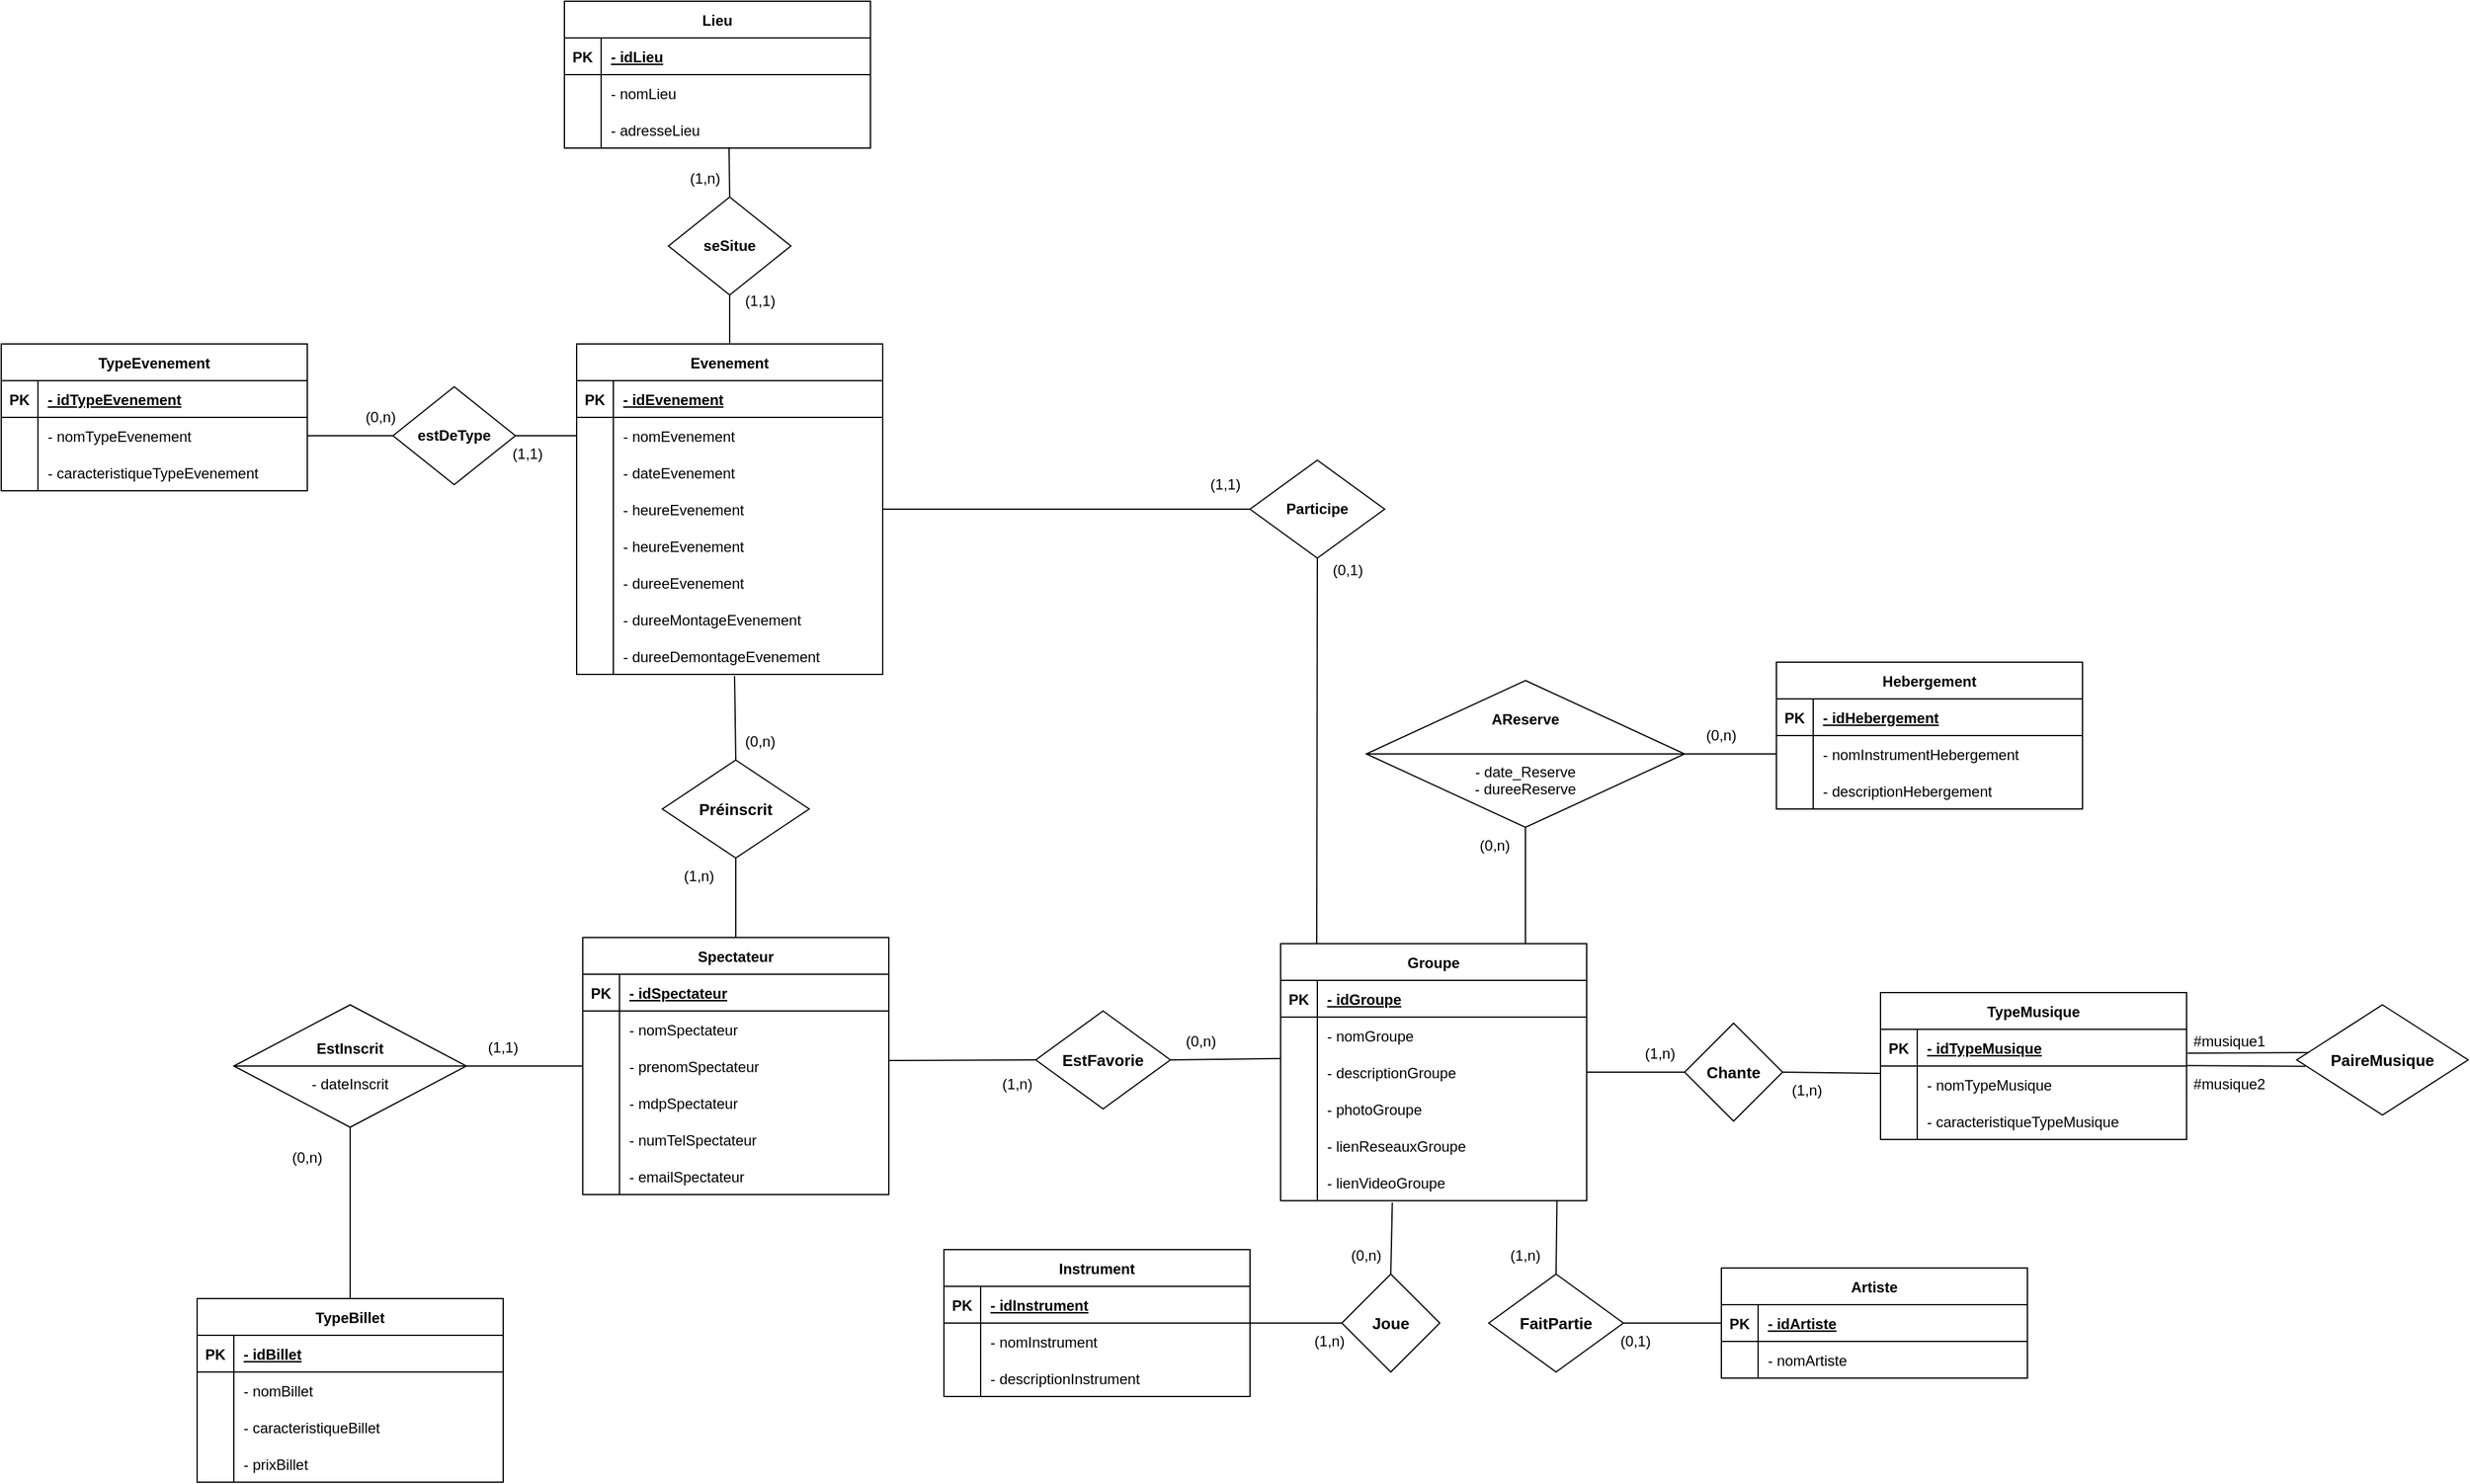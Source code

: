 <mxfile version="22.0.6" type="device">
  <diagram id="R2lEEEUBdFMjLlhIrx00" name="Page-1">
    <mxGraphModel dx="1900" dy="1630" grid="1" gridSize="10" guides="1" tooltips="1" connect="1" arrows="1" fold="1" page="1" pageScale="1" pageWidth="850" pageHeight="1100" math="0" shadow="0" extFonts="Permanent Marker^https://fonts.googleapis.com/css?family=Permanent+Marker">
      <root>
        <mxCell id="0" />
        <mxCell id="1" parent="0" />
        <mxCell id="C-vyLk0tnHw3VtMMgP7b-2" value="Spectateur" style="shape=table;startSize=30;container=1;collapsible=1;childLayout=tableLayout;fixedRows=1;rowLines=0;fontStyle=1;align=center;resizeLast=1;" parent="1" vertex="1">
          <mxGeometry x="-155" y="365" width="250" height="210" as="geometry" />
        </mxCell>
        <mxCell id="C-vyLk0tnHw3VtMMgP7b-3" value="" style="shape=partialRectangle;collapsible=0;dropTarget=0;pointerEvents=0;fillColor=none;points=[[0,0.5],[1,0.5]];portConstraint=eastwest;top=0;left=0;right=0;bottom=1;" parent="C-vyLk0tnHw3VtMMgP7b-2" vertex="1">
          <mxGeometry y="30" width="250" height="30" as="geometry" />
        </mxCell>
        <mxCell id="C-vyLk0tnHw3VtMMgP7b-4" value="PK" style="shape=partialRectangle;overflow=hidden;connectable=0;fillColor=none;top=0;left=0;bottom=0;right=0;fontStyle=1;" parent="C-vyLk0tnHw3VtMMgP7b-3" vertex="1">
          <mxGeometry width="30" height="30" as="geometry">
            <mxRectangle width="30" height="30" as="alternateBounds" />
          </mxGeometry>
        </mxCell>
        <mxCell id="C-vyLk0tnHw3VtMMgP7b-5" value="- idSpectateur" style="shape=partialRectangle;overflow=hidden;connectable=0;fillColor=none;top=0;left=0;bottom=0;right=0;align=left;spacingLeft=6;fontStyle=5;" parent="C-vyLk0tnHw3VtMMgP7b-3" vertex="1">
          <mxGeometry x="30" width="220" height="30" as="geometry">
            <mxRectangle width="220" height="30" as="alternateBounds" />
          </mxGeometry>
        </mxCell>
        <mxCell id="C-vyLk0tnHw3VtMMgP7b-6" value="" style="shape=partialRectangle;collapsible=0;dropTarget=0;pointerEvents=0;fillColor=none;points=[[0,0.5],[1,0.5]];portConstraint=eastwest;top=0;left=0;right=0;bottom=0;" parent="C-vyLk0tnHw3VtMMgP7b-2" vertex="1">
          <mxGeometry y="60" width="250" height="30" as="geometry" />
        </mxCell>
        <mxCell id="C-vyLk0tnHw3VtMMgP7b-7" value="" style="shape=partialRectangle;overflow=hidden;connectable=0;fillColor=none;top=0;left=0;bottom=0;right=0;" parent="C-vyLk0tnHw3VtMMgP7b-6" vertex="1">
          <mxGeometry width="30" height="30" as="geometry">
            <mxRectangle width="30" height="30" as="alternateBounds" />
          </mxGeometry>
        </mxCell>
        <mxCell id="C-vyLk0tnHw3VtMMgP7b-8" value="- nomSpectateur" style="shape=partialRectangle;overflow=hidden;connectable=0;fillColor=none;top=0;left=0;bottom=0;right=0;align=left;spacingLeft=6;" parent="C-vyLk0tnHw3VtMMgP7b-6" vertex="1">
          <mxGeometry x="30" width="220" height="30" as="geometry">
            <mxRectangle width="220" height="30" as="alternateBounds" />
          </mxGeometry>
        </mxCell>
        <mxCell id="C-vyLk0tnHw3VtMMgP7b-9" value="" style="shape=partialRectangle;collapsible=0;dropTarget=0;pointerEvents=0;fillColor=none;points=[[0,0.5],[1,0.5]];portConstraint=eastwest;top=0;left=0;right=0;bottom=0;" parent="C-vyLk0tnHw3VtMMgP7b-2" vertex="1">
          <mxGeometry y="90" width="250" height="30" as="geometry" />
        </mxCell>
        <mxCell id="C-vyLk0tnHw3VtMMgP7b-10" value="" style="shape=partialRectangle;overflow=hidden;connectable=0;fillColor=none;top=0;left=0;bottom=0;right=0;" parent="C-vyLk0tnHw3VtMMgP7b-9" vertex="1">
          <mxGeometry width="30" height="30" as="geometry">
            <mxRectangle width="30" height="30" as="alternateBounds" />
          </mxGeometry>
        </mxCell>
        <mxCell id="C-vyLk0tnHw3VtMMgP7b-11" value="- prenomSpectateur" style="shape=partialRectangle;overflow=hidden;connectable=0;fillColor=none;top=0;left=0;bottom=0;right=0;align=left;spacingLeft=6;" parent="C-vyLk0tnHw3VtMMgP7b-9" vertex="1">
          <mxGeometry x="30" width="220" height="30" as="geometry">
            <mxRectangle width="220" height="30" as="alternateBounds" />
          </mxGeometry>
        </mxCell>
        <mxCell id="OgKRIqLUISdoxSloPIUI-11" value="" style="shape=partialRectangle;collapsible=0;dropTarget=0;pointerEvents=0;fillColor=none;points=[[0,0.5],[1,0.5]];portConstraint=eastwest;top=0;left=0;right=0;bottom=0;" parent="C-vyLk0tnHw3VtMMgP7b-2" vertex="1">
          <mxGeometry y="120" width="250" height="30" as="geometry" />
        </mxCell>
        <mxCell id="OgKRIqLUISdoxSloPIUI-12" value="" style="shape=partialRectangle;overflow=hidden;connectable=0;fillColor=none;top=0;left=0;bottom=0;right=0;" parent="OgKRIqLUISdoxSloPIUI-11" vertex="1">
          <mxGeometry width="30" height="30" as="geometry">
            <mxRectangle width="30" height="30" as="alternateBounds" />
          </mxGeometry>
        </mxCell>
        <mxCell id="OgKRIqLUISdoxSloPIUI-13" value="- mdpSpectateur" style="shape=partialRectangle;overflow=hidden;connectable=0;fillColor=none;top=0;left=0;bottom=0;right=0;align=left;spacingLeft=6;" parent="OgKRIqLUISdoxSloPIUI-11" vertex="1">
          <mxGeometry x="30" width="220" height="30" as="geometry">
            <mxRectangle width="220" height="30" as="alternateBounds" />
          </mxGeometry>
        </mxCell>
        <mxCell id="OgKRIqLUISdoxSloPIUI-14" value="" style="shape=partialRectangle;collapsible=0;dropTarget=0;pointerEvents=0;fillColor=none;points=[[0,0.5],[1,0.5]];portConstraint=eastwest;top=0;left=0;right=0;bottom=0;" parent="C-vyLk0tnHw3VtMMgP7b-2" vertex="1">
          <mxGeometry y="150" width="250" height="30" as="geometry" />
        </mxCell>
        <mxCell id="OgKRIqLUISdoxSloPIUI-15" value="" style="shape=partialRectangle;overflow=hidden;connectable=0;fillColor=none;top=0;left=0;bottom=0;right=0;" parent="OgKRIqLUISdoxSloPIUI-14" vertex="1">
          <mxGeometry width="30" height="30" as="geometry">
            <mxRectangle width="30" height="30" as="alternateBounds" />
          </mxGeometry>
        </mxCell>
        <mxCell id="OgKRIqLUISdoxSloPIUI-16" value="- numTelSpectateur" style="shape=partialRectangle;overflow=hidden;connectable=0;fillColor=none;top=0;left=0;bottom=0;right=0;align=left;spacingLeft=6;" parent="OgKRIqLUISdoxSloPIUI-14" vertex="1">
          <mxGeometry x="30" width="220" height="30" as="geometry">
            <mxRectangle width="220" height="30" as="alternateBounds" />
          </mxGeometry>
        </mxCell>
        <mxCell id="OgKRIqLUISdoxSloPIUI-17" value="" style="shape=partialRectangle;collapsible=0;dropTarget=0;pointerEvents=0;fillColor=none;points=[[0,0.5],[1,0.5]];portConstraint=eastwest;top=0;left=0;right=0;bottom=0;" parent="C-vyLk0tnHw3VtMMgP7b-2" vertex="1">
          <mxGeometry y="180" width="250" height="30" as="geometry" />
        </mxCell>
        <mxCell id="OgKRIqLUISdoxSloPIUI-18" value="" style="shape=partialRectangle;overflow=hidden;connectable=0;fillColor=none;top=0;left=0;bottom=0;right=0;" parent="OgKRIqLUISdoxSloPIUI-17" vertex="1">
          <mxGeometry width="30" height="30" as="geometry">
            <mxRectangle width="30" height="30" as="alternateBounds" />
          </mxGeometry>
        </mxCell>
        <mxCell id="OgKRIqLUISdoxSloPIUI-19" value="- emailSpectateur" style="shape=partialRectangle;overflow=hidden;connectable=0;fillColor=none;top=0;left=0;bottom=0;right=0;align=left;spacingLeft=6;" parent="OgKRIqLUISdoxSloPIUI-17" vertex="1">
          <mxGeometry x="30" width="220" height="30" as="geometry">
            <mxRectangle width="220" height="30" as="alternateBounds" />
          </mxGeometry>
        </mxCell>
        <mxCell id="C-vyLk0tnHw3VtMMgP7b-13" value="TypeBillet" style="shape=table;startSize=30;container=1;collapsible=1;childLayout=tableLayout;fixedRows=1;rowLines=0;fontStyle=1;align=center;resizeLast=1;" parent="1" vertex="1">
          <mxGeometry x="-470" y="660" width="250" height="150" as="geometry" />
        </mxCell>
        <mxCell id="C-vyLk0tnHw3VtMMgP7b-14" value="" style="shape=partialRectangle;collapsible=0;dropTarget=0;pointerEvents=0;fillColor=none;points=[[0,0.5],[1,0.5]];portConstraint=eastwest;top=0;left=0;right=0;bottom=1;" parent="C-vyLk0tnHw3VtMMgP7b-13" vertex="1">
          <mxGeometry y="30" width="250" height="30" as="geometry" />
        </mxCell>
        <mxCell id="C-vyLk0tnHw3VtMMgP7b-15" value="PK" style="shape=partialRectangle;overflow=hidden;connectable=0;fillColor=none;top=0;left=0;bottom=0;right=0;fontStyle=1;" parent="C-vyLk0tnHw3VtMMgP7b-14" vertex="1">
          <mxGeometry width="30" height="30" as="geometry">
            <mxRectangle width="30" height="30" as="alternateBounds" />
          </mxGeometry>
        </mxCell>
        <mxCell id="C-vyLk0tnHw3VtMMgP7b-16" value="- idBillet" style="shape=partialRectangle;overflow=hidden;connectable=0;fillColor=none;top=0;left=0;bottom=0;right=0;align=left;spacingLeft=6;fontStyle=5;" parent="C-vyLk0tnHw3VtMMgP7b-14" vertex="1">
          <mxGeometry x="30" width="220" height="30" as="geometry">
            <mxRectangle width="220" height="30" as="alternateBounds" />
          </mxGeometry>
        </mxCell>
        <mxCell id="C-vyLk0tnHw3VtMMgP7b-17" value="" style="shape=partialRectangle;collapsible=0;dropTarget=0;pointerEvents=0;fillColor=none;points=[[0,0.5],[1,0.5]];portConstraint=eastwest;top=0;left=0;right=0;bottom=0;" parent="C-vyLk0tnHw3VtMMgP7b-13" vertex="1">
          <mxGeometry y="60" width="250" height="30" as="geometry" />
        </mxCell>
        <mxCell id="C-vyLk0tnHw3VtMMgP7b-18" value="" style="shape=partialRectangle;overflow=hidden;connectable=0;fillColor=none;top=0;left=0;bottom=0;right=0;" parent="C-vyLk0tnHw3VtMMgP7b-17" vertex="1">
          <mxGeometry width="30" height="30" as="geometry">
            <mxRectangle width="30" height="30" as="alternateBounds" />
          </mxGeometry>
        </mxCell>
        <mxCell id="C-vyLk0tnHw3VtMMgP7b-19" value="- nomBillet" style="shape=partialRectangle;overflow=hidden;connectable=0;fillColor=none;top=0;left=0;bottom=0;right=0;align=left;spacingLeft=6;" parent="C-vyLk0tnHw3VtMMgP7b-17" vertex="1">
          <mxGeometry x="30" width="220" height="30" as="geometry">
            <mxRectangle width="220" height="30" as="alternateBounds" />
          </mxGeometry>
        </mxCell>
        <mxCell id="C-vyLk0tnHw3VtMMgP7b-20" value="" style="shape=partialRectangle;collapsible=0;dropTarget=0;pointerEvents=0;fillColor=none;points=[[0,0.5],[1,0.5]];portConstraint=eastwest;top=0;left=0;right=0;bottom=0;" parent="C-vyLk0tnHw3VtMMgP7b-13" vertex="1">
          <mxGeometry y="90" width="250" height="30" as="geometry" />
        </mxCell>
        <mxCell id="C-vyLk0tnHw3VtMMgP7b-21" value="" style="shape=partialRectangle;overflow=hidden;connectable=0;fillColor=none;top=0;left=0;bottom=0;right=0;" parent="C-vyLk0tnHw3VtMMgP7b-20" vertex="1">
          <mxGeometry width="30" height="30" as="geometry">
            <mxRectangle width="30" height="30" as="alternateBounds" />
          </mxGeometry>
        </mxCell>
        <mxCell id="C-vyLk0tnHw3VtMMgP7b-22" value="- caracteristiqueBillet" style="shape=partialRectangle;overflow=hidden;connectable=0;fillColor=none;top=0;left=0;bottom=0;right=0;align=left;spacingLeft=6;" parent="C-vyLk0tnHw3VtMMgP7b-20" vertex="1">
          <mxGeometry x="30" width="220" height="30" as="geometry">
            <mxRectangle width="220" height="30" as="alternateBounds" />
          </mxGeometry>
        </mxCell>
        <mxCell id="OgKRIqLUISdoxSloPIUI-20" value="" style="shape=partialRectangle;collapsible=0;dropTarget=0;pointerEvents=0;fillColor=none;points=[[0,0.5],[1,0.5]];portConstraint=eastwest;top=0;left=0;right=0;bottom=0;" parent="C-vyLk0tnHw3VtMMgP7b-13" vertex="1">
          <mxGeometry y="120" width="250" height="30" as="geometry" />
        </mxCell>
        <mxCell id="OgKRIqLUISdoxSloPIUI-21" value="" style="shape=partialRectangle;overflow=hidden;connectable=0;fillColor=none;top=0;left=0;bottom=0;right=0;" parent="OgKRIqLUISdoxSloPIUI-20" vertex="1">
          <mxGeometry width="30" height="30" as="geometry">
            <mxRectangle width="30" height="30" as="alternateBounds" />
          </mxGeometry>
        </mxCell>
        <mxCell id="OgKRIqLUISdoxSloPIUI-22" value="- prixBillet" style="shape=partialRectangle;overflow=hidden;connectable=0;fillColor=none;top=0;left=0;bottom=0;right=0;align=left;spacingLeft=6;" parent="OgKRIqLUISdoxSloPIUI-20" vertex="1">
          <mxGeometry x="30" width="220" height="30" as="geometry">
            <mxRectangle width="220" height="30" as="alternateBounds" />
          </mxGeometry>
        </mxCell>
        <mxCell id="OgKRIqLUISdoxSloPIUI-23" value="Lieu" style="shape=table;startSize=30;container=1;collapsible=1;childLayout=tableLayout;fixedRows=1;rowLines=0;fontStyle=1;align=center;resizeLast=1;" parent="1" vertex="1">
          <mxGeometry x="-170" y="-400" width="250" height="120" as="geometry" />
        </mxCell>
        <mxCell id="OgKRIqLUISdoxSloPIUI-24" value="" style="shape=partialRectangle;collapsible=0;dropTarget=0;pointerEvents=0;fillColor=none;points=[[0,0.5],[1,0.5]];portConstraint=eastwest;top=0;left=0;right=0;bottom=1;" parent="OgKRIqLUISdoxSloPIUI-23" vertex="1">
          <mxGeometry y="30" width="250" height="30" as="geometry" />
        </mxCell>
        <mxCell id="OgKRIqLUISdoxSloPIUI-25" value="PK" style="shape=partialRectangle;overflow=hidden;connectable=0;fillColor=none;top=0;left=0;bottom=0;right=0;fontStyle=1;" parent="OgKRIqLUISdoxSloPIUI-24" vertex="1">
          <mxGeometry width="30" height="30" as="geometry">
            <mxRectangle width="30" height="30" as="alternateBounds" />
          </mxGeometry>
        </mxCell>
        <mxCell id="OgKRIqLUISdoxSloPIUI-26" value="- idLieu" style="shape=partialRectangle;overflow=hidden;connectable=0;fillColor=none;top=0;left=0;bottom=0;right=0;align=left;spacingLeft=6;fontStyle=5;" parent="OgKRIqLUISdoxSloPIUI-24" vertex="1">
          <mxGeometry x="30" width="220" height="30" as="geometry">
            <mxRectangle width="220" height="30" as="alternateBounds" />
          </mxGeometry>
        </mxCell>
        <mxCell id="OgKRIqLUISdoxSloPIUI-27" value="" style="shape=partialRectangle;collapsible=0;dropTarget=0;pointerEvents=0;fillColor=none;points=[[0,0.5],[1,0.5]];portConstraint=eastwest;top=0;left=0;right=0;bottom=0;" parent="OgKRIqLUISdoxSloPIUI-23" vertex="1">
          <mxGeometry y="60" width="250" height="30" as="geometry" />
        </mxCell>
        <mxCell id="OgKRIqLUISdoxSloPIUI-28" value="" style="shape=partialRectangle;overflow=hidden;connectable=0;fillColor=none;top=0;left=0;bottom=0;right=0;" parent="OgKRIqLUISdoxSloPIUI-27" vertex="1">
          <mxGeometry width="30" height="30" as="geometry">
            <mxRectangle width="30" height="30" as="alternateBounds" />
          </mxGeometry>
        </mxCell>
        <mxCell id="OgKRIqLUISdoxSloPIUI-29" value="- nomLieu" style="shape=partialRectangle;overflow=hidden;connectable=0;fillColor=none;top=0;left=0;bottom=0;right=0;align=left;spacingLeft=6;" parent="OgKRIqLUISdoxSloPIUI-27" vertex="1">
          <mxGeometry x="30" width="220" height="30" as="geometry">
            <mxRectangle width="220" height="30" as="alternateBounds" />
          </mxGeometry>
        </mxCell>
        <mxCell id="OgKRIqLUISdoxSloPIUI-30" value="" style="shape=partialRectangle;collapsible=0;dropTarget=0;pointerEvents=0;fillColor=none;points=[[0,0.5],[1,0.5]];portConstraint=eastwest;top=0;left=0;right=0;bottom=0;" parent="OgKRIqLUISdoxSloPIUI-23" vertex="1">
          <mxGeometry y="90" width="250" height="30" as="geometry" />
        </mxCell>
        <mxCell id="OgKRIqLUISdoxSloPIUI-31" value="" style="shape=partialRectangle;overflow=hidden;connectable=0;fillColor=none;top=0;left=0;bottom=0;right=0;" parent="OgKRIqLUISdoxSloPIUI-30" vertex="1">
          <mxGeometry width="30" height="30" as="geometry">
            <mxRectangle width="30" height="30" as="alternateBounds" />
          </mxGeometry>
        </mxCell>
        <mxCell id="OgKRIqLUISdoxSloPIUI-32" value="- adresseLieu" style="shape=partialRectangle;overflow=hidden;connectable=0;fillColor=none;top=0;left=0;bottom=0;right=0;align=left;spacingLeft=6;" parent="OgKRIqLUISdoxSloPIUI-30" vertex="1">
          <mxGeometry x="30" width="220" height="30" as="geometry">
            <mxRectangle width="220" height="30" as="alternateBounds" />
          </mxGeometry>
        </mxCell>
        <mxCell id="OgKRIqLUISdoxSloPIUI-36" value="Evenement" style="shape=table;startSize=30;container=1;collapsible=1;childLayout=tableLayout;fixedRows=1;rowLines=0;fontStyle=1;align=center;resizeLast=1;" parent="1" vertex="1">
          <mxGeometry x="-160" y="-120" width="250" height="270" as="geometry" />
        </mxCell>
        <mxCell id="OgKRIqLUISdoxSloPIUI-37" value="" style="shape=partialRectangle;collapsible=0;dropTarget=0;pointerEvents=0;fillColor=none;points=[[0,0.5],[1,0.5]];portConstraint=eastwest;top=0;left=0;right=0;bottom=1;" parent="OgKRIqLUISdoxSloPIUI-36" vertex="1">
          <mxGeometry y="30" width="250" height="30" as="geometry" />
        </mxCell>
        <mxCell id="OgKRIqLUISdoxSloPIUI-38" value="PK" style="shape=partialRectangle;overflow=hidden;connectable=0;fillColor=none;top=0;left=0;bottom=0;right=0;fontStyle=1;" parent="OgKRIqLUISdoxSloPIUI-37" vertex="1">
          <mxGeometry width="30" height="30" as="geometry">
            <mxRectangle width="30" height="30" as="alternateBounds" />
          </mxGeometry>
        </mxCell>
        <mxCell id="OgKRIqLUISdoxSloPIUI-39" value="- idEvenement" style="shape=partialRectangle;overflow=hidden;connectable=0;fillColor=none;top=0;left=0;bottom=0;right=0;align=left;spacingLeft=6;fontStyle=5;" parent="OgKRIqLUISdoxSloPIUI-37" vertex="1">
          <mxGeometry x="30" width="220" height="30" as="geometry">
            <mxRectangle width="220" height="30" as="alternateBounds" />
          </mxGeometry>
        </mxCell>
        <mxCell id="OgKRIqLUISdoxSloPIUI-40" value="" style="shape=partialRectangle;collapsible=0;dropTarget=0;pointerEvents=0;fillColor=none;points=[[0,0.5],[1,0.5]];portConstraint=eastwest;top=0;left=0;right=0;bottom=0;" parent="OgKRIqLUISdoxSloPIUI-36" vertex="1">
          <mxGeometry y="60" width="250" height="30" as="geometry" />
        </mxCell>
        <mxCell id="OgKRIqLUISdoxSloPIUI-41" value="" style="shape=partialRectangle;overflow=hidden;connectable=0;fillColor=none;top=0;left=0;bottom=0;right=0;" parent="OgKRIqLUISdoxSloPIUI-40" vertex="1">
          <mxGeometry width="30" height="30" as="geometry">
            <mxRectangle width="30" height="30" as="alternateBounds" />
          </mxGeometry>
        </mxCell>
        <mxCell id="OgKRIqLUISdoxSloPIUI-42" value="- nomEvenement" style="shape=partialRectangle;overflow=hidden;connectable=0;fillColor=none;top=0;left=0;bottom=0;right=0;align=left;spacingLeft=6;" parent="OgKRIqLUISdoxSloPIUI-40" vertex="1">
          <mxGeometry x="30" width="220" height="30" as="geometry">
            <mxRectangle width="220" height="30" as="alternateBounds" />
          </mxGeometry>
        </mxCell>
        <mxCell id="OgKRIqLUISdoxSloPIUI-43" value="" style="shape=partialRectangle;collapsible=0;dropTarget=0;pointerEvents=0;fillColor=none;points=[[0,0.5],[1,0.5]];portConstraint=eastwest;top=0;left=0;right=0;bottom=0;" parent="OgKRIqLUISdoxSloPIUI-36" vertex="1">
          <mxGeometry y="90" width="250" height="30" as="geometry" />
        </mxCell>
        <mxCell id="OgKRIqLUISdoxSloPIUI-44" value="" style="shape=partialRectangle;overflow=hidden;connectable=0;fillColor=none;top=0;left=0;bottom=0;right=0;" parent="OgKRIqLUISdoxSloPIUI-43" vertex="1">
          <mxGeometry width="30" height="30" as="geometry">
            <mxRectangle width="30" height="30" as="alternateBounds" />
          </mxGeometry>
        </mxCell>
        <mxCell id="OgKRIqLUISdoxSloPIUI-45" value="- dateEvenement" style="shape=partialRectangle;overflow=hidden;connectable=0;fillColor=none;top=0;left=0;bottom=0;right=0;align=left;spacingLeft=6;" parent="OgKRIqLUISdoxSloPIUI-43" vertex="1">
          <mxGeometry x="30" width="220" height="30" as="geometry">
            <mxRectangle width="220" height="30" as="alternateBounds" />
          </mxGeometry>
        </mxCell>
        <mxCell id="OgKRIqLUISdoxSloPIUI-174" value="" style="shape=partialRectangle;collapsible=0;dropTarget=0;pointerEvents=0;fillColor=none;points=[[0,0.5],[1,0.5]];portConstraint=eastwest;top=0;left=0;right=0;bottom=0;" parent="OgKRIqLUISdoxSloPIUI-36" vertex="1">
          <mxGeometry y="120" width="250" height="30" as="geometry" />
        </mxCell>
        <mxCell id="OgKRIqLUISdoxSloPIUI-175" value="" style="shape=partialRectangle;overflow=hidden;connectable=0;fillColor=none;top=0;left=0;bottom=0;right=0;" parent="OgKRIqLUISdoxSloPIUI-174" vertex="1">
          <mxGeometry width="30" height="30" as="geometry">
            <mxRectangle width="30" height="30" as="alternateBounds" />
          </mxGeometry>
        </mxCell>
        <mxCell id="OgKRIqLUISdoxSloPIUI-176" value="- heureEvenement" style="shape=partialRectangle;overflow=hidden;connectable=0;fillColor=none;top=0;left=0;bottom=0;right=0;align=left;spacingLeft=6;" parent="OgKRIqLUISdoxSloPIUI-174" vertex="1">
          <mxGeometry x="30" width="220" height="30" as="geometry">
            <mxRectangle width="220" height="30" as="alternateBounds" />
          </mxGeometry>
        </mxCell>
        <mxCell id="OgKRIqLUISdoxSloPIUI-46" value="" style="shape=partialRectangle;collapsible=0;dropTarget=0;pointerEvents=0;fillColor=none;points=[[0,0.5],[1,0.5]];portConstraint=eastwest;top=0;left=0;right=0;bottom=0;" parent="OgKRIqLUISdoxSloPIUI-36" vertex="1">
          <mxGeometry y="150" width="250" height="30" as="geometry" />
        </mxCell>
        <mxCell id="OgKRIqLUISdoxSloPIUI-47" value="" style="shape=partialRectangle;overflow=hidden;connectable=0;fillColor=none;top=0;left=0;bottom=0;right=0;" parent="OgKRIqLUISdoxSloPIUI-46" vertex="1">
          <mxGeometry width="30" height="30" as="geometry">
            <mxRectangle width="30" height="30" as="alternateBounds" />
          </mxGeometry>
        </mxCell>
        <mxCell id="OgKRIqLUISdoxSloPIUI-48" value="- heureEvenement" style="shape=partialRectangle;overflow=hidden;connectable=0;fillColor=none;top=0;left=0;bottom=0;right=0;align=left;spacingLeft=6;" parent="OgKRIqLUISdoxSloPIUI-46" vertex="1">
          <mxGeometry x="30" width="220" height="30" as="geometry">
            <mxRectangle width="220" height="30" as="alternateBounds" />
          </mxGeometry>
        </mxCell>
        <mxCell id="OgKRIqLUISdoxSloPIUI-49" value="" style="shape=partialRectangle;collapsible=0;dropTarget=0;pointerEvents=0;fillColor=none;points=[[0,0.5],[1,0.5]];portConstraint=eastwest;top=0;left=0;right=0;bottom=0;" parent="OgKRIqLUISdoxSloPIUI-36" vertex="1">
          <mxGeometry y="180" width="250" height="30" as="geometry" />
        </mxCell>
        <mxCell id="OgKRIqLUISdoxSloPIUI-50" value="" style="shape=partialRectangle;overflow=hidden;connectable=0;fillColor=none;top=0;left=0;bottom=0;right=0;" parent="OgKRIqLUISdoxSloPIUI-49" vertex="1">
          <mxGeometry width="30" height="30" as="geometry">
            <mxRectangle width="30" height="30" as="alternateBounds" />
          </mxGeometry>
        </mxCell>
        <mxCell id="OgKRIqLUISdoxSloPIUI-51" value="- dureeEvenement" style="shape=partialRectangle;overflow=hidden;connectable=0;fillColor=none;top=0;left=0;bottom=0;right=0;align=left;spacingLeft=6;" parent="OgKRIqLUISdoxSloPIUI-49" vertex="1">
          <mxGeometry x="30" width="220" height="30" as="geometry">
            <mxRectangle width="220" height="30" as="alternateBounds" />
          </mxGeometry>
        </mxCell>
        <mxCell id="OgKRIqLUISdoxSloPIUI-52" value="" style="shape=partialRectangle;collapsible=0;dropTarget=0;pointerEvents=0;fillColor=none;points=[[0,0.5],[1,0.5]];portConstraint=eastwest;top=0;left=0;right=0;bottom=0;" parent="OgKRIqLUISdoxSloPIUI-36" vertex="1">
          <mxGeometry y="210" width="250" height="30" as="geometry" />
        </mxCell>
        <mxCell id="OgKRIqLUISdoxSloPIUI-53" value="" style="shape=partialRectangle;overflow=hidden;connectable=0;fillColor=none;top=0;left=0;bottom=0;right=0;" parent="OgKRIqLUISdoxSloPIUI-52" vertex="1">
          <mxGeometry width="30" height="30" as="geometry">
            <mxRectangle width="30" height="30" as="alternateBounds" />
          </mxGeometry>
        </mxCell>
        <mxCell id="OgKRIqLUISdoxSloPIUI-54" value="- dureeMontageEvenement" style="shape=partialRectangle;overflow=hidden;connectable=0;fillColor=none;top=0;left=0;bottom=0;right=0;align=left;spacingLeft=6;" parent="OgKRIqLUISdoxSloPIUI-52" vertex="1">
          <mxGeometry x="30" width="220" height="30" as="geometry">
            <mxRectangle width="220" height="30" as="alternateBounds" />
          </mxGeometry>
        </mxCell>
        <mxCell id="OgKRIqLUISdoxSloPIUI-55" value="" style="shape=partialRectangle;collapsible=0;dropTarget=0;pointerEvents=0;fillColor=none;points=[[0,0.5],[1,0.5]];portConstraint=eastwest;top=0;left=0;right=0;bottom=0;" parent="OgKRIqLUISdoxSloPIUI-36" vertex="1">
          <mxGeometry y="240" width="250" height="30" as="geometry" />
        </mxCell>
        <mxCell id="OgKRIqLUISdoxSloPIUI-56" value="" style="shape=partialRectangle;overflow=hidden;connectable=0;fillColor=none;top=0;left=0;bottom=0;right=0;" parent="OgKRIqLUISdoxSloPIUI-55" vertex="1">
          <mxGeometry width="30" height="30" as="geometry">
            <mxRectangle width="30" height="30" as="alternateBounds" />
          </mxGeometry>
        </mxCell>
        <mxCell id="OgKRIqLUISdoxSloPIUI-57" value="- dureeDemontageEvenement" style="shape=partialRectangle;overflow=hidden;connectable=0;fillColor=none;top=0;left=0;bottom=0;right=0;align=left;spacingLeft=6;" parent="OgKRIqLUISdoxSloPIUI-55" vertex="1">
          <mxGeometry x="30" width="220" height="30" as="geometry">
            <mxRectangle width="220" height="30" as="alternateBounds" />
          </mxGeometry>
        </mxCell>
        <mxCell id="OgKRIqLUISdoxSloPIUI-58" value="TypeEvenement" style="shape=table;startSize=30;container=1;collapsible=1;childLayout=tableLayout;fixedRows=1;rowLines=0;fontStyle=1;align=center;resizeLast=1;" parent="1" vertex="1">
          <mxGeometry x="-630" y="-120" width="250" height="120" as="geometry" />
        </mxCell>
        <mxCell id="OgKRIqLUISdoxSloPIUI-59" value="" style="shape=partialRectangle;collapsible=0;dropTarget=0;pointerEvents=0;fillColor=none;points=[[0,0.5],[1,0.5]];portConstraint=eastwest;top=0;left=0;right=0;bottom=1;" parent="OgKRIqLUISdoxSloPIUI-58" vertex="1">
          <mxGeometry y="30" width="250" height="30" as="geometry" />
        </mxCell>
        <mxCell id="OgKRIqLUISdoxSloPIUI-60" value="PK" style="shape=partialRectangle;overflow=hidden;connectable=0;fillColor=none;top=0;left=0;bottom=0;right=0;fontStyle=1;" parent="OgKRIqLUISdoxSloPIUI-59" vertex="1">
          <mxGeometry width="30" height="30" as="geometry">
            <mxRectangle width="30" height="30" as="alternateBounds" />
          </mxGeometry>
        </mxCell>
        <mxCell id="OgKRIqLUISdoxSloPIUI-61" value="- idTypeEvenement" style="shape=partialRectangle;overflow=hidden;connectable=0;fillColor=none;top=0;left=0;bottom=0;right=0;align=left;spacingLeft=6;fontStyle=5;" parent="OgKRIqLUISdoxSloPIUI-59" vertex="1">
          <mxGeometry x="30" width="220" height="30" as="geometry">
            <mxRectangle width="220" height="30" as="alternateBounds" />
          </mxGeometry>
        </mxCell>
        <mxCell id="OgKRIqLUISdoxSloPIUI-62" value="" style="shape=partialRectangle;collapsible=0;dropTarget=0;pointerEvents=0;fillColor=none;points=[[0,0.5],[1,0.5]];portConstraint=eastwest;top=0;left=0;right=0;bottom=0;" parent="OgKRIqLUISdoxSloPIUI-58" vertex="1">
          <mxGeometry y="60" width="250" height="30" as="geometry" />
        </mxCell>
        <mxCell id="OgKRIqLUISdoxSloPIUI-63" value="" style="shape=partialRectangle;overflow=hidden;connectable=0;fillColor=none;top=0;left=0;bottom=0;right=0;" parent="OgKRIqLUISdoxSloPIUI-62" vertex="1">
          <mxGeometry width="30" height="30" as="geometry">
            <mxRectangle width="30" height="30" as="alternateBounds" />
          </mxGeometry>
        </mxCell>
        <mxCell id="OgKRIqLUISdoxSloPIUI-64" value="- nomTypeEvenement" style="shape=partialRectangle;overflow=hidden;connectable=0;fillColor=none;top=0;left=0;bottom=0;right=0;align=left;spacingLeft=6;" parent="OgKRIqLUISdoxSloPIUI-62" vertex="1">
          <mxGeometry x="30" width="220" height="30" as="geometry">
            <mxRectangle width="220" height="30" as="alternateBounds" />
          </mxGeometry>
        </mxCell>
        <mxCell id="OgKRIqLUISdoxSloPIUI-65" value="" style="shape=partialRectangle;collapsible=0;dropTarget=0;pointerEvents=0;fillColor=none;points=[[0,0.5],[1,0.5]];portConstraint=eastwest;top=0;left=0;right=0;bottom=0;" parent="OgKRIqLUISdoxSloPIUI-58" vertex="1">
          <mxGeometry y="90" width="250" height="30" as="geometry" />
        </mxCell>
        <mxCell id="OgKRIqLUISdoxSloPIUI-66" value="" style="shape=partialRectangle;overflow=hidden;connectable=0;fillColor=none;top=0;left=0;bottom=0;right=0;" parent="OgKRIqLUISdoxSloPIUI-65" vertex="1">
          <mxGeometry width="30" height="30" as="geometry">
            <mxRectangle width="30" height="30" as="alternateBounds" />
          </mxGeometry>
        </mxCell>
        <mxCell id="OgKRIqLUISdoxSloPIUI-67" value="- caracteristiqueTypeEvenement" style="shape=partialRectangle;overflow=hidden;connectable=0;fillColor=none;top=0;left=0;bottom=0;right=0;align=left;spacingLeft=6;" parent="OgKRIqLUISdoxSloPIUI-65" vertex="1">
          <mxGeometry x="30" width="220" height="30" as="geometry">
            <mxRectangle width="220" height="30" as="alternateBounds" />
          </mxGeometry>
        </mxCell>
        <mxCell id="OgKRIqLUISdoxSloPIUI-68" value="Artiste" style="shape=table;startSize=30;container=1;collapsible=1;childLayout=tableLayout;fixedRows=1;rowLines=0;fontStyle=1;align=center;resizeLast=1;" parent="1" vertex="1">
          <mxGeometry x="775" y="635" width="250" height="90" as="geometry" />
        </mxCell>
        <mxCell id="OgKRIqLUISdoxSloPIUI-69" value="" style="shape=partialRectangle;collapsible=0;dropTarget=0;pointerEvents=0;fillColor=none;points=[[0,0.5],[1,0.5]];portConstraint=eastwest;top=0;left=0;right=0;bottom=1;" parent="OgKRIqLUISdoxSloPIUI-68" vertex="1">
          <mxGeometry y="30" width="250" height="30" as="geometry" />
        </mxCell>
        <mxCell id="OgKRIqLUISdoxSloPIUI-70" value="PK" style="shape=partialRectangle;overflow=hidden;connectable=0;fillColor=none;top=0;left=0;bottom=0;right=0;fontStyle=1;" parent="OgKRIqLUISdoxSloPIUI-69" vertex="1">
          <mxGeometry width="30" height="30" as="geometry">
            <mxRectangle width="30" height="30" as="alternateBounds" />
          </mxGeometry>
        </mxCell>
        <mxCell id="OgKRIqLUISdoxSloPIUI-71" value="- idArtiste" style="shape=partialRectangle;overflow=hidden;connectable=0;fillColor=none;top=0;left=0;bottom=0;right=0;align=left;spacingLeft=6;fontStyle=5;" parent="OgKRIqLUISdoxSloPIUI-69" vertex="1">
          <mxGeometry x="30" width="220" height="30" as="geometry">
            <mxRectangle width="220" height="30" as="alternateBounds" />
          </mxGeometry>
        </mxCell>
        <mxCell id="OgKRIqLUISdoxSloPIUI-72" value="" style="shape=partialRectangle;collapsible=0;dropTarget=0;pointerEvents=0;fillColor=none;points=[[0,0.5],[1,0.5]];portConstraint=eastwest;top=0;left=0;right=0;bottom=0;" parent="OgKRIqLUISdoxSloPIUI-68" vertex="1">
          <mxGeometry y="60" width="250" height="30" as="geometry" />
        </mxCell>
        <mxCell id="OgKRIqLUISdoxSloPIUI-73" value="" style="shape=partialRectangle;overflow=hidden;connectable=0;fillColor=none;top=0;left=0;bottom=0;right=0;" parent="OgKRIqLUISdoxSloPIUI-72" vertex="1">
          <mxGeometry width="30" height="30" as="geometry">
            <mxRectangle width="30" height="30" as="alternateBounds" />
          </mxGeometry>
        </mxCell>
        <mxCell id="OgKRIqLUISdoxSloPIUI-74" value="- nomArtiste" style="shape=partialRectangle;overflow=hidden;connectable=0;fillColor=none;top=0;left=0;bottom=0;right=0;align=left;spacingLeft=6;" parent="OgKRIqLUISdoxSloPIUI-72" vertex="1">
          <mxGeometry x="30" width="220" height="30" as="geometry">
            <mxRectangle width="220" height="30" as="alternateBounds" />
          </mxGeometry>
        </mxCell>
        <mxCell id="OgKRIqLUISdoxSloPIUI-106" value="Groupe" style="shape=table;startSize=30;container=1;collapsible=1;childLayout=tableLayout;fixedRows=1;rowLines=0;fontStyle=1;align=center;resizeLast=1;" parent="1" vertex="1">
          <mxGeometry x="415" y="370" width="250" height="210" as="geometry" />
        </mxCell>
        <mxCell id="OgKRIqLUISdoxSloPIUI-107" value="" style="shape=partialRectangle;collapsible=0;dropTarget=0;pointerEvents=0;fillColor=none;points=[[0,0.5],[1,0.5]];portConstraint=eastwest;top=0;left=0;right=0;bottom=1;" parent="OgKRIqLUISdoxSloPIUI-106" vertex="1">
          <mxGeometry y="30" width="250" height="30" as="geometry" />
        </mxCell>
        <mxCell id="OgKRIqLUISdoxSloPIUI-108" value="PK" style="shape=partialRectangle;overflow=hidden;connectable=0;fillColor=none;top=0;left=0;bottom=0;right=0;fontStyle=1;" parent="OgKRIqLUISdoxSloPIUI-107" vertex="1">
          <mxGeometry width="30" height="30" as="geometry">
            <mxRectangle width="30" height="30" as="alternateBounds" />
          </mxGeometry>
        </mxCell>
        <mxCell id="OgKRIqLUISdoxSloPIUI-109" value="- idGroupe" style="shape=partialRectangle;overflow=hidden;connectable=0;fillColor=none;top=0;left=0;bottom=0;right=0;align=left;spacingLeft=6;fontStyle=5;" parent="OgKRIqLUISdoxSloPIUI-107" vertex="1">
          <mxGeometry x="30" width="220" height="30" as="geometry">
            <mxRectangle width="220" height="30" as="alternateBounds" />
          </mxGeometry>
        </mxCell>
        <mxCell id="OgKRIqLUISdoxSloPIUI-110" value="" style="shape=partialRectangle;collapsible=0;dropTarget=0;pointerEvents=0;fillColor=none;points=[[0,0.5],[1,0.5]];portConstraint=eastwest;top=0;left=0;right=0;bottom=0;" parent="OgKRIqLUISdoxSloPIUI-106" vertex="1">
          <mxGeometry y="60" width="250" height="30" as="geometry" />
        </mxCell>
        <mxCell id="OgKRIqLUISdoxSloPIUI-111" value="" style="shape=partialRectangle;overflow=hidden;connectable=0;fillColor=none;top=0;left=0;bottom=0;right=0;" parent="OgKRIqLUISdoxSloPIUI-110" vertex="1">
          <mxGeometry width="30" height="30" as="geometry">
            <mxRectangle width="30" height="30" as="alternateBounds" />
          </mxGeometry>
        </mxCell>
        <mxCell id="OgKRIqLUISdoxSloPIUI-112" value="- nomGroupe" style="shape=partialRectangle;overflow=hidden;connectable=0;fillColor=none;top=0;left=0;bottom=0;right=0;align=left;spacingLeft=6;" parent="OgKRIqLUISdoxSloPIUI-110" vertex="1">
          <mxGeometry x="30" width="220" height="30" as="geometry">
            <mxRectangle width="220" height="30" as="alternateBounds" />
          </mxGeometry>
        </mxCell>
        <mxCell id="OgKRIqLUISdoxSloPIUI-113" value="" style="shape=partialRectangle;collapsible=0;dropTarget=0;pointerEvents=0;fillColor=none;points=[[0,0.5],[1,0.5]];portConstraint=eastwest;top=0;left=0;right=0;bottom=0;" parent="OgKRIqLUISdoxSloPIUI-106" vertex="1">
          <mxGeometry y="90" width="250" height="30" as="geometry" />
        </mxCell>
        <mxCell id="OgKRIqLUISdoxSloPIUI-114" value="" style="shape=partialRectangle;overflow=hidden;connectable=0;fillColor=none;top=0;left=0;bottom=0;right=0;" parent="OgKRIqLUISdoxSloPIUI-113" vertex="1">
          <mxGeometry width="30" height="30" as="geometry">
            <mxRectangle width="30" height="30" as="alternateBounds" />
          </mxGeometry>
        </mxCell>
        <mxCell id="OgKRIqLUISdoxSloPIUI-115" value="- descriptionGroupe" style="shape=partialRectangle;overflow=hidden;connectable=0;fillColor=none;top=0;left=0;bottom=0;right=0;align=left;spacingLeft=6;" parent="OgKRIqLUISdoxSloPIUI-113" vertex="1">
          <mxGeometry x="30" width="220" height="30" as="geometry">
            <mxRectangle width="220" height="30" as="alternateBounds" />
          </mxGeometry>
        </mxCell>
        <mxCell id="OgKRIqLUISdoxSloPIUI-116" value="" style="shape=partialRectangle;collapsible=0;dropTarget=0;pointerEvents=0;fillColor=none;points=[[0,0.5],[1,0.5]];portConstraint=eastwest;top=0;left=0;right=0;bottom=0;" parent="OgKRIqLUISdoxSloPIUI-106" vertex="1">
          <mxGeometry y="120" width="250" height="30" as="geometry" />
        </mxCell>
        <mxCell id="OgKRIqLUISdoxSloPIUI-117" value="" style="shape=partialRectangle;overflow=hidden;connectable=0;fillColor=none;top=0;left=0;bottom=0;right=0;" parent="OgKRIqLUISdoxSloPIUI-116" vertex="1">
          <mxGeometry width="30" height="30" as="geometry">
            <mxRectangle width="30" height="30" as="alternateBounds" />
          </mxGeometry>
        </mxCell>
        <mxCell id="OgKRIqLUISdoxSloPIUI-118" value="- photoGroupe" style="shape=partialRectangle;overflow=hidden;connectable=0;fillColor=none;top=0;left=0;bottom=0;right=0;align=left;spacingLeft=6;" parent="OgKRIqLUISdoxSloPIUI-116" vertex="1">
          <mxGeometry x="30" width="220" height="30" as="geometry">
            <mxRectangle width="220" height="30" as="alternateBounds" />
          </mxGeometry>
        </mxCell>
        <mxCell id="OgKRIqLUISdoxSloPIUI-119" value="" style="shape=partialRectangle;collapsible=0;dropTarget=0;pointerEvents=0;fillColor=none;points=[[0,0.5],[1,0.5]];portConstraint=eastwest;top=0;left=0;right=0;bottom=0;" parent="OgKRIqLUISdoxSloPIUI-106" vertex="1">
          <mxGeometry y="150" width="250" height="30" as="geometry" />
        </mxCell>
        <mxCell id="OgKRIqLUISdoxSloPIUI-120" value="" style="shape=partialRectangle;overflow=hidden;connectable=0;fillColor=none;top=0;left=0;bottom=0;right=0;" parent="OgKRIqLUISdoxSloPIUI-119" vertex="1">
          <mxGeometry width="30" height="30" as="geometry">
            <mxRectangle width="30" height="30" as="alternateBounds" />
          </mxGeometry>
        </mxCell>
        <mxCell id="OgKRIqLUISdoxSloPIUI-121" value="- lienReseauxGroupe" style="shape=partialRectangle;overflow=hidden;connectable=0;fillColor=none;top=0;left=0;bottom=0;right=0;align=left;spacingLeft=6;" parent="OgKRIqLUISdoxSloPIUI-119" vertex="1">
          <mxGeometry x="30" width="220" height="30" as="geometry">
            <mxRectangle width="220" height="30" as="alternateBounds" />
          </mxGeometry>
        </mxCell>
        <mxCell id="OgKRIqLUISdoxSloPIUI-122" value="" style="shape=partialRectangle;collapsible=0;dropTarget=0;pointerEvents=0;fillColor=none;points=[[0,0.5],[1,0.5]];portConstraint=eastwest;top=0;left=0;right=0;bottom=0;" parent="OgKRIqLUISdoxSloPIUI-106" vertex="1">
          <mxGeometry y="180" width="250" height="30" as="geometry" />
        </mxCell>
        <mxCell id="OgKRIqLUISdoxSloPIUI-123" value="" style="shape=partialRectangle;overflow=hidden;connectable=0;fillColor=none;top=0;left=0;bottom=0;right=0;" parent="OgKRIqLUISdoxSloPIUI-122" vertex="1">
          <mxGeometry width="30" height="30" as="geometry">
            <mxRectangle width="30" height="30" as="alternateBounds" />
          </mxGeometry>
        </mxCell>
        <mxCell id="OgKRIqLUISdoxSloPIUI-124" value="- lienVideoGroupe" style="shape=partialRectangle;overflow=hidden;connectable=0;fillColor=none;top=0;left=0;bottom=0;right=0;align=left;spacingLeft=6;" parent="OgKRIqLUISdoxSloPIUI-122" vertex="1">
          <mxGeometry x="30" width="220" height="30" as="geometry">
            <mxRectangle width="220" height="30" as="alternateBounds" />
          </mxGeometry>
        </mxCell>
        <mxCell id="OgKRIqLUISdoxSloPIUI-135" value="Instrument" style="shape=table;startSize=30;container=1;collapsible=1;childLayout=tableLayout;fixedRows=1;rowLines=0;fontStyle=1;align=center;resizeLast=1;" parent="1" vertex="1">
          <mxGeometry x="140" y="620" width="250" height="120" as="geometry" />
        </mxCell>
        <mxCell id="OgKRIqLUISdoxSloPIUI-136" value="" style="shape=partialRectangle;collapsible=0;dropTarget=0;pointerEvents=0;fillColor=none;points=[[0,0.5],[1,0.5]];portConstraint=eastwest;top=0;left=0;right=0;bottom=1;" parent="OgKRIqLUISdoxSloPIUI-135" vertex="1">
          <mxGeometry y="30" width="250" height="30" as="geometry" />
        </mxCell>
        <mxCell id="OgKRIqLUISdoxSloPIUI-137" value="PK" style="shape=partialRectangle;overflow=hidden;connectable=0;fillColor=none;top=0;left=0;bottom=0;right=0;fontStyle=1;" parent="OgKRIqLUISdoxSloPIUI-136" vertex="1">
          <mxGeometry width="30" height="30" as="geometry">
            <mxRectangle width="30" height="30" as="alternateBounds" />
          </mxGeometry>
        </mxCell>
        <mxCell id="OgKRIqLUISdoxSloPIUI-138" value="- idInstrument" style="shape=partialRectangle;overflow=hidden;connectable=0;fillColor=none;top=0;left=0;bottom=0;right=0;align=left;spacingLeft=6;fontStyle=5;" parent="OgKRIqLUISdoxSloPIUI-136" vertex="1">
          <mxGeometry x="30" width="220" height="30" as="geometry">
            <mxRectangle width="220" height="30" as="alternateBounds" />
          </mxGeometry>
        </mxCell>
        <mxCell id="OgKRIqLUISdoxSloPIUI-139" value="" style="shape=partialRectangle;collapsible=0;dropTarget=0;pointerEvents=0;fillColor=none;points=[[0,0.5],[1,0.5]];portConstraint=eastwest;top=0;left=0;right=0;bottom=0;" parent="OgKRIqLUISdoxSloPIUI-135" vertex="1">
          <mxGeometry y="60" width="250" height="30" as="geometry" />
        </mxCell>
        <mxCell id="OgKRIqLUISdoxSloPIUI-140" value="" style="shape=partialRectangle;overflow=hidden;connectable=0;fillColor=none;top=0;left=0;bottom=0;right=0;" parent="OgKRIqLUISdoxSloPIUI-139" vertex="1">
          <mxGeometry width="30" height="30" as="geometry">
            <mxRectangle width="30" height="30" as="alternateBounds" />
          </mxGeometry>
        </mxCell>
        <mxCell id="OgKRIqLUISdoxSloPIUI-141" value="- nomInstrument" style="shape=partialRectangle;overflow=hidden;connectable=0;fillColor=none;top=0;left=0;bottom=0;right=0;align=left;spacingLeft=6;" parent="OgKRIqLUISdoxSloPIUI-139" vertex="1">
          <mxGeometry x="30" width="220" height="30" as="geometry">
            <mxRectangle width="220" height="30" as="alternateBounds" />
          </mxGeometry>
        </mxCell>
        <mxCell id="OgKRIqLUISdoxSloPIUI-142" value="" style="shape=partialRectangle;collapsible=0;dropTarget=0;pointerEvents=0;fillColor=none;points=[[0,0.5],[1,0.5]];portConstraint=eastwest;top=0;left=0;right=0;bottom=0;" parent="OgKRIqLUISdoxSloPIUI-135" vertex="1">
          <mxGeometry y="90" width="250" height="30" as="geometry" />
        </mxCell>
        <mxCell id="OgKRIqLUISdoxSloPIUI-143" value="" style="shape=partialRectangle;overflow=hidden;connectable=0;fillColor=none;top=0;left=0;bottom=0;right=0;" parent="OgKRIqLUISdoxSloPIUI-142" vertex="1">
          <mxGeometry width="30" height="30" as="geometry">
            <mxRectangle width="30" height="30" as="alternateBounds" />
          </mxGeometry>
        </mxCell>
        <mxCell id="OgKRIqLUISdoxSloPIUI-144" value="- descriptionInstrument" style="shape=partialRectangle;overflow=hidden;connectable=0;fillColor=none;top=0;left=0;bottom=0;right=0;align=left;spacingLeft=6;" parent="OgKRIqLUISdoxSloPIUI-142" vertex="1">
          <mxGeometry x="30" width="220" height="30" as="geometry">
            <mxRectangle width="220" height="30" as="alternateBounds" />
          </mxGeometry>
        </mxCell>
        <mxCell id="OgKRIqLUISdoxSloPIUI-145" value="TypeMusique" style="shape=table;startSize=30;container=1;collapsible=1;childLayout=tableLayout;fixedRows=1;rowLines=0;fontStyle=1;align=center;resizeLast=1;" parent="1" vertex="1">
          <mxGeometry x="905" y="410" width="250" height="120" as="geometry" />
        </mxCell>
        <mxCell id="OgKRIqLUISdoxSloPIUI-146" value="" style="shape=partialRectangle;collapsible=0;dropTarget=0;pointerEvents=0;fillColor=none;points=[[0,0.5],[1,0.5]];portConstraint=eastwest;top=0;left=0;right=0;bottom=1;" parent="OgKRIqLUISdoxSloPIUI-145" vertex="1">
          <mxGeometry y="30" width="250" height="30" as="geometry" />
        </mxCell>
        <mxCell id="OgKRIqLUISdoxSloPIUI-147" value="PK" style="shape=partialRectangle;overflow=hidden;connectable=0;fillColor=none;top=0;left=0;bottom=0;right=0;fontStyle=1;" parent="OgKRIqLUISdoxSloPIUI-146" vertex="1">
          <mxGeometry width="30" height="30" as="geometry">
            <mxRectangle width="30" height="30" as="alternateBounds" />
          </mxGeometry>
        </mxCell>
        <mxCell id="OgKRIqLUISdoxSloPIUI-148" value="- idTypeMusique" style="shape=partialRectangle;overflow=hidden;connectable=0;fillColor=none;top=0;left=0;bottom=0;right=0;align=left;spacingLeft=6;fontStyle=5;" parent="OgKRIqLUISdoxSloPIUI-146" vertex="1">
          <mxGeometry x="30" width="220" height="30" as="geometry">
            <mxRectangle width="220" height="30" as="alternateBounds" />
          </mxGeometry>
        </mxCell>
        <mxCell id="OgKRIqLUISdoxSloPIUI-149" value="" style="shape=partialRectangle;collapsible=0;dropTarget=0;pointerEvents=0;fillColor=none;points=[[0,0.5],[1,0.5]];portConstraint=eastwest;top=0;left=0;right=0;bottom=0;" parent="OgKRIqLUISdoxSloPIUI-145" vertex="1">
          <mxGeometry y="60" width="250" height="30" as="geometry" />
        </mxCell>
        <mxCell id="OgKRIqLUISdoxSloPIUI-150" value="" style="shape=partialRectangle;overflow=hidden;connectable=0;fillColor=none;top=0;left=0;bottom=0;right=0;" parent="OgKRIqLUISdoxSloPIUI-149" vertex="1">
          <mxGeometry width="30" height="30" as="geometry">
            <mxRectangle width="30" height="30" as="alternateBounds" />
          </mxGeometry>
        </mxCell>
        <mxCell id="OgKRIqLUISdoxSloPIUI-151" value="- nomTypeMusique" style="shape=partialRectangle;overflow=hidden;connectable=0;fillColor=none;top=0;left=0;bottom=0;right=0;align=left;spacingLeft=6;" parent="OgKRIqLUISdoxSloPIUI-149" vertex="1">
          <mxGeometry x="30" width="220" height="30" as="geometry">
            <mxRectangle width="220" height="30" as="alternateBounds" />
          </mxGeometry>
        </mxCell>
        <mxCell id="OgKRIqLUISdoxSloPIUI-152" value="" style="shape=partialRectangle;collapsible=0;dropTarget=0;pointerEvents=0;fillColor=none;points=[[0,0.5],[1,0.5]];portConstraint=eastwest;top=0;left=0;right=0;bottom=0;" parent="OgKRIqLUISdoxSloPIUI-145" vertex="1">
          <mxGeometry y="90" width="250" height="30" as="geometry" />
        </mxCell>
        <mxCell id="OgKRIqLUISdoxSloPIUI-153" value="" style="shape=partialRectangle;overflow=hidden;connectable=0;fillColor=none;top=0;left=0;bottom=0;right=0;" parent="OgKRIqLUISdoxSloPIUI-152" vertex="1">
          <mxGeometry width="30" height="30" as="geometry">
            <mxRectangle width="30" height="30" as="alternateBounds" />
          </mxGeometry>
        </mxCell>
        <mxCell id="OgKRIqLUISdoxSloPIUI-154" value="- caracteristiqueTypeMusique" style="shape=partialRectangle;overflow=hidden;connectable=0;fillColor=none;top=0;left=0;bottom=0;right=0;align=left;spacingLeft=6;" parent="OgKRIqLUISdoxSloPIUI-152" vertex="1">
          <mxGeometry x="30" width="220" height="30" as="geometry">
            <mxRectangle width="220" height="30" as="alternateBounds" />
          </mxGeometry>
        </mxCell>
        <mxCell id="OgKRIqLUISdoxSloPIUI-155" value="Hebergement" style="shape=table;startSize=30;container=1;collapsible=1;childLayout=tableLayout;fixedRows=1;rowLines=0;fontStyle=1;align=center;resizeLast=1;" parent="1" vertex="1">
          <mxGeometry x="820" y="140" width="250" height="120" as="geometry" />
        </mxCell>
        <mxCell id="OgKRIqLUISdoxSloPIUI-156" value="" style="shape=partialRectangle;collapsible=0;dropTarget=0;pointerEvents=0;fillColor=none;points=[[0,0.5],[1,0.5]];portConstraint=eastwest;top=0;left=0;right=0;bottom=1;" parent="OgKRIqLUISdoxSloPIUI-155" vertex="1">
          <mxGeometry y="30" width="250" height="30" as="geometry" />
        </mxCell>
        <mxCell id="OgKRIqLUISdoxSloPIUI-157" value="PK" style="shape=partialRectangle;overflow=hidden;connectable=0;fillColor=none;top=0;left=0;bottom=0;right=0;fontStyle=1;" parent="OgKRIqLUISdoxSloPIUI-156" vertex="1">
          <mxGeometry width="30" height="30" as="geometry">
            <mxRectangle width="30" height="30" as="alternateBounds" />
          </mxGeometry>
        </mxCell>
        <mxCell id="OgKRIqLUISdoxSloPIUI-158" value="- idHebergement" style="shape=partialRectangle;overflow=hidden;connectable=0;fillColor=none;top=0;left=0;bottom=0;right=0;align=left;spacingLeft=6;fontStyle=5;" parent="OgKRIqLUISdoxSloPIUI-156" vertex="1">
          <mxGeometry x="30" width="220" height="30" as="geometry">
            <mxRectangle width="220" height="30" as="alternateBounds" />
          </mxGeometry>
        </mxCell>
        <mxCell id="OgKRIqLUISdoxSloPIUI-159" value="" style="shape=partialRectangle;collapsible=0;dropTarget=0;pointerEvents=0;fillColor=none;points=[[0,0.5],[1,0.5]];portConstraint=eastwest;top=0;left=0;right=0;bottom=0;" parent="OgKRIqLUISdoxSloPIUI-155" vertex="1">
          <mxGeometry y="60" width="250" height="30" as="geometry" />
        </mxCell>
        <mxCell id="OgKRIqLUISdoxSloPIUI-160" value="" style="shape=partialRectangle;overflow=hidden;connectable=0;fillColor=none;top=0;left=0;bottom=0;right=0;" parent="OgKRIqLUISdoxSloPIUI-159" vertex="1">
          <mxGeometry width="30" height="30" as="geometry">
            <mxRectangle width="30" height="30" as="alternateBounds" />
          </mxGeometry>
        </mxCell>
        <mxCell id="OgKRIqLUISdoxSloPIUI-161" value="- nomInstrumentHebergement" style="shape=partialRectangle;overflow=hidden;connectable=0;fillColor=none;top=0;left=0;bottom=0;right=0;align=left;spacingLeft=6;" parent="OgKRIqLUISdoxSloPIUI-159" vertex="1">
          <mxGeometry x="30" width="220" height="30" as="geometry">
            <mxRectangle width="220" height="30" as="alternateBounds" />
          </mxGeometry>
        </mxCell>
        <mxCell id="OgKRIqLUISdoxSloPIUI-162" value="" style="shape=partialRectangle;collapsible=0;dropTarget=0;pointerEvents=0;fillColor=none;points=[[0,0.5],[1,0.5]];portConstraint=eastwest;top=0;left=0;right=0;bottom=0;" parent="OgKRIqLUISdoxSloPIUI-155" vertex="1">
          <mxGeometry y="90" width="250" height="30" as="geometry" />
        </mxCell>
        <mxCell id="OgKRIqLUISdoxSloPIUI-163" value="" style="shape=partialRectangle;overflow=hidden;connectable=0;fillColor=none;top=0;left=0;bottom=0;right=0;" parent="OgKRIqLUISdoxSloPIUI-162" vertex="1">
          <mxGeometry width="30" height="30" as="geometry">
            <mxRectangle width="30" height="30" as="alternateBounds" />
          </mxGeometry>
        </mxCell>
        <mxCell id="OgKRIqLUISdoxSloPIUI-164" value="- descriptionHebergement" style="shape=partialRectangle;overflow=hidden;connectable=0;fillColor=none;top=0;left=0;bottom=0;right=0;align=left;spacingLeft=6;" parent="OgKRIqLUISdoxSloPIUI-162" vertex="1">
          <mxGeometry x="30" width="220" height="30" as="geometry">
            <mxRectangle width="220" height="30" as="alternateBounds" />
          </mxGeometry>
        </mxCell>
        <mxCell id="OgKRIqLUISdoxSloPIUI-166" value="&lt;font size=&quot;1&quot;&gt;&lt;b style=&quot;font-size: 13px;&quot;&gt;Préinscrit&lt;/b&gt;&lt;/font&gt;" style="rhombus;whiteSpace=wrap;html=1;" parent="1" vertex="1">
          <mxGeometry x="-90" y="220" width="120" height="80" as="geometry" />
        </mxCell>
        <mxCell id="OgKRIqLUISdoxSloPIUI-167" value="&lt;b&gt;&lt;font style=&quot;font-size: 13px;&quot;&gt;EstFavorie&lt;/font&gt;&lt;/b&gt;" style="rhombus;whiteSpace=wrap;html=1;" parent="1" vertex="1">
          <mxGeometry x="215" y="425" width="110" height="80" as="geometry" />
        </mxCell>
        <mxCell id="OgKRIqLUISdoxSloPIUI-168" value="&lt;b&gt;&lt;font style=&quot;font-size: 13px;&quot;&gt;PaireMusique&lt;/font&gt;&lt;/b&gt;" style="rhombus;whiteSpace=wrap;html=1;" parent="1" vertex="1">
          <mxGeometry x="1245" y="420" width="140" height="90" as="geometry" />
        </mxCell>
        <mxCell id="OgKRIqLUISdoxSloPIUI-169" value="&lt;b&gt;&lt;font style=&quot;font-size: 13px;&quot;&gt;Chante&lt;/font&gt;&lt;/b&gt;" style="rhombus;whiteSpace=wrap;html=1;" parent="1" vertex="1">
          <mxGeometry x="745" y="435" width="80" height="80" as="geometry" />
        </mxCell>
        <mxCell id="OgKRIqLUISdoxSloPIUI-171" value="&lt;b&gt;&lt;font style=&quot;font-size: 13px;&quot;&gt;FaitPartie&lt;/font&gt;&lt;/b&gt;" style="rhombus;whiteSpace=wrap;html=1;" parent="1" vertex="1">
          <mxGeometry x="585" y="640" width="110" height="80" as="geometry" />
        </mxCell>
        <mxCell id="OgKRIqLUISdoxSloPIUI-172" value="&lt;b&gt;&lt;font style=&quot;font-size: 13px;&quot;&gt;Joue&lt;/font&gt;&lt;/b&gt;" style="rhombus;whiteSpace=wrap;html=1;" parent="1" vertex="1">
          <mxGeometry x="465" y="640" width="80" height="80" as="geometry" />
        </mxCell>
        <mxCell id="OgKRIqLUISdoxSloPIUI-177" value="" style="endArrow=none;html=1;rounded=0;entryX=0;entryY=0.5;entryDx=0;entryDy=0;exitX=1;exitY=0.5;exitDx=0;exitDy=0;" parent="1" source="ulxUkJGxc_p28K95_aIz-1" target="C-vyLk0tnHw3VtMMgP7b-9" edge="1">
          <mxGeometry width="50" height="50" relative="1" as="geometry">
            <mxPoint x="-10" y="280" as="sourcePoint" />
            <mxPoint x="40" y="40" as="targetPoint" />
          </mxGeometry>
        </mxCell>
        <mxCell id="OgKRIqLUISdoxSloPIUI-179" value="" style="endArrow=none;html=1;rounded=0;entryX=0.5;entryY=0;entryDx=0;entryDy=0;exitX=0.5;exitY=1;exitDx=0;exitDy=0;" parent="1" source="ulxUkJGxc_p28K95_aIz-1" target="C-vyLk0tnHw3VtMMgP7b-13" edge="1">
          <mxGeometry width="50" height="50" relative="1" as="geometry">
            <mxPoint x="-345" y="515" as="sourcePoint" />
            <mxPoint x="-130" y="485" as="targetPoint" />
          </mxGeometry>
        </mxCell>
        <mxCell id="OgKRIqLUISdoxSloPIUI-180" value="" style="endArrow=none;html=1;rounded=0;entryX=0.5;entryY=1;entryDx=0;entryDy=0;exitX=0.5;exitY=0;exitDx=0;exitDy=0;" parent="1" source="C-vyLk0tnHw3VtMMgP7b-2" target="OgKRIqLUISdoxSloPIUI-166" edge="1">
          <mxGeometry width="50" height="50" relative="1" as="geometry">
            <mxPoint x="10" y="110" as="sourcePoint" />
            <mxPoint x="130" y="35" as="targetPoint" />
          </mxGeometry>
        </mxCell>
        <mxCell id="OgKRIqLUISdoxSloPIUI-181" value="" style="endArrow=none;html=1;rounded=0;exitX=0.5;exitY=0;exitDx=0;exitDy=0;entryX=0.516;entryY=1.04;entryDx=0;entryDy=0;entryPerimeter=0;" parent="1" source="OgKRIqLUISdoxSloPIUI-166" target="OgKRIqLUISdoxSloPIUI-55" edge="1">
          <mxGeometry width="50" height="50" relative="1" as="geometry">
            <mxPoint x="245" y="10" as="sourcePoint" />
            <mxPoint x="90" y="-75" as="targetPoint" />
          </mxGeometry>
        </mxCell>
        <mxCell id="OgKRIqLUISdoxSloPIUI-182" value="" style="endArrow=none;html=1;rounded=0;entryX=1.001;entryY=0.351;entryDx=0;entryDy=0;exitX=0;exitY=0.5;exitDx=0;exitDy=0;entryPerimeter=0;" parent="1" source="OgKRIqLUISdoxSloPIUI-167" target="C-vyLk0tnHw3VtMMgP7b-9" edge="1">
          <mxGeometry width="50" height="50" relative="1" as="geometry">
            <mxPoint x="255" y="-70" as="sourcePoint" />
            <mxPoint x="330" y="-140" as="targetPoint" />
          </mxGeometry>
        </mxCell>
        <mxCell id="OgKRIqLUISdoxSloPIUI-183" value="" style="endArrow=none;html=1;rounded=0;entryX=-0.002;entryY=0.129;entryDx=0;entryDy=0;exitX=1;exitY=0.5;exitDx=0;exitDy=0;entryPerimeter=0;" parent="1" source="OgKRIqLUISdoxSloPIUI-167" target="OgKRIqLUISdoxSloPIUI-113" edge="1">
          <mxGeometry width="50" height="50" relative="1" as="geometry">
            <mxPoint x="150" y="130" as="sourcePoint" />
            <mxPoint x="225" y="60" as="targetPoint" />
          </mxGeometry>
        </mxCell>
        <mxCell id="OgKRIqLUISdoxSloPIUI-184" value="" style="endArrow=none;html=1;rounded=0;entryX=1;entryY=0.5;entryDx=0;entryDy=0;exitX=0;exitY=0.5;exitDx=0;exitDy=0;" parent="1" source="ulxUkJGxc_p28K95_aIz-11" target="OgKRIqLUISdoxSloPIUI-62" edge="1">
          <mxGeometry width="50" height="50" relative="1" as="geometry">
            <mxPoint x="-160" y="-45" as="sourcePoint" />
            <mxPoint x="-210" y="-45" as="targetPoint" />
          </mxGeometry>
        </mxCell>
        <mxCell id="OgKRIqLUISdoxSloPIUI-185" value="" style="endArrow=none;html=1;rounded=0;entryX=0.5;entryY=0;entryDx=0;entryDy=0;exitX=0.903;exitY=0.981;exitDx=0;exitDy=0;exitPerimeter=0;" parent="1" source="OgKRIqLUISdoxSloPIUI-122" target="OgKRIqLUISdoxSloPIUI-171" edge="1">
          <mxGeometry width="50" height="50" relative="1" as="geometry">
            <mxPoint x="560" y="360" as="sourcePoint" />
            <mxPoint x="245" y="80" as="targetPoint" />
          </mxGeometry>
        </mxCell>
        <mxCell id="OgKRIqLUISdoxSloPIUI-186" value="" style="endArrow=none;html=1;rounded=0;entryX=1;entryY=0.5;entryDx=0;entryDy=0;exitX=0;exitY=0.5;exitDx=0;exitDy=0;" parent="1" source="OgKRIqLUISdoxSloPIUI-69" target="OgKRIqLUISdoxSloPIUI-171" edge="1">
          <mxGeometry width="50" height="50" relative="1" as="geometry">
            <mxPoint x="525" y="680" as="sourcePoint" />
            <mxPoint x="205" y="470" as="targetPoint" />
          </mxGeometry>
        </mxCell>
        <mxCell id="OgKRIqLUISdoxSloPIUI-187" value="" style="endArrow=none;html=1;rounded=0;entryX=0.5;entryY=0;entryDx=0;entryDy=0;exitX=0.538;exitY=0.976;exitDx=0;exitDy=0;exitPerimeter=0;" parent="1" source="OgKRIqLUISdoxSloPIUI-30" target="ulxUkJGxc_p28K95_aIz-14" edge="1">
          <mxGeometry width="50" height="50" relative="1" as="geometry">
            <mxPoint x="305" y="70" as="sourcePoint" />
            <mxPoint x="380" as="targetPoint" />
          </mxGeometry>
        </mxCell>
        <mxCell id="OgKRIqLUISdoxSloPIUI-188" value="" style="endArrow=none;html=1;rounded=0;entryX=0.5;entryY=0;entryDx=0;entryDy=0;exitX=0.365;exitY=1.049;exitDx=0;exitDy=0;exitPerimeter=0;" parent="1" source="OgKRIqLUISdoxSloPIUI-122" target="OgKRIqLUISdoxSloPIUI-172" edge="1">
          <mxGeometry width="50" height="50" relative="1" as="geometry">
            <mxPoint x="200" y="180" as="sourcePoint" />
            <mxPoint x="275" y="110" as="targetPoint" />
          </mxGeometry>
        </mxCell>
        <mxCell id="OgKRIqLUISdoxSloPIUI-189" value="" style="endArrow=none;html=1;rounded=0;entryX=0;entryY=0.5;entryDx=0;entryDy=0;" parent="1" target="OgKRIqLUISdoxSloPIUI-172" edge="1">
          <mxGeometry width="50" height="50" relative="1" as="geometry">
            <mxPoint x="385" y="680" as="sourcePoint" />
            <mxPoint x="285" y="120" as="targetPoint" />
          </mxGeometry>
        </mxCell>
        <mxCell id="OgKRIqLUISdoxSloPIUI-190" value="" style="endArrow=none;html=1;rounded=0;entryX=0.5;entryY=0;entryDx=0;entryDy=0;exitX=0.5;exitY=1;exitDx=0;exitDy=0;" parent="1" source="ulxUkJGxc_p28K95_aIz-3" edge="1">
          <mxGeometry width="50" height="50" relative="1" as="geometry">
            <mxPoint x="614.75" y="261.68" as="sourcePoint" />
            <mxPoint x="615" y="370" as="targetPoint" />
          </mxGeometry>
        </mxCell>
        <mxCell id="OgKRIqLUISdoxSloPIUI-191" value="" style="endArrow=none;html=1;rounded=0;exitX=0;exitY=0.5;exitDx=0;exitDy=0;" parent="1" source="OgKRIqLUISdoxSloPIUI-159" edge="1">
          <mxGeometry width="50" height="50" relative="1" as="geometry">
            <mxPoint x="65" y="-335" as="sourcePoint" />
            <mxPoint x="740" y="215" as="targetPoint" />
          </mxGeometry>
        </mxCell>
        <mxCell id="OgKRIqLUISdoxSloPIUI-192" value="" style="endArrow=none;html=1;rounded=0;entryX=1;entryY=0.5;entryDx=0;entryDy=0;exitX=0;exitY=0.5;exitDx=0;exitDy=0;" parent="1" source="OgKRIqLUISdoxSloPIUI-169" target="OgKRIqLUISdoxSloPIUI-113" edge="1">
          <mxGeometry width="50" height="50" relative="1" as="geometry">
            <mxPoint x="240" y="220" as="sourcePoint" />
            <mxPoint x="315" y="150" as="targetPoint" />
          </mxGeometry>
        </mxCell>
        <mxCell id="OgKRIqLUISdoxSloPIUI-193" value="" style="endArrow=none;html=1;rounded=0;entryX=1;entryY=0.5;entryDx=0;entryDy=0;exitX=0;exitY=0.2;exitDx=0;exitDy=0;exitPerimeter=0;" parent="1" source="OgKRIqLUISdoxSloPIUI-149" target="OgKRIqLUISdoxSloPIUI-169" edge="1">
          <mxGeometry width="50" height="50" relative="1" as="geometry">
            <mxPoint x="250" y="230" as="sourcePoint" />
            <mxPoint x="325" y="160" as="targetPoint" />
          </mxGeometry>
        </mxCell>
        <mxCell id="OgKRIqLUISdoxSloPIUI-194" value="" style="endArrow=none;html=1;rounded=0;entryX=0.072;entryY=0.434;entryDx=0;entryDy=0;exitX=1.003;exitY=0.651;exitDx=0;exitDy=0;entryPerimeter=0;exitPerimeter=0;" parent="1" source="OgKRIqLUISdoxSloPIUI-146" target="OgKRIqLUISdoxSloPIUI-168" edge="1">
          <mxGeometry width="50" height="50" relative="1" as="geometry">
            <mxPoint x="260" y="240" as="sourcePoint" />
            <mxPoint x="335" y="170" as="targetPoint" />
          </mxGeometry>
        </mxCell>
        <mxCell id="OgKRIqLUISdoxSloPIUI-195" value="" style="endArrow=none;html=1;rounded=0;exitX=0.051;exitY=0.559;exitDx=0;exitDy=0;exitPerimeter=0;" parent="1" source="OgKRIqLUISdoxSloPIUI-168" edge="1">
          <mxGeometry width="50" height="50" relative="1" as="geometry">
            <mxPoint x="1245" y="469.66" as="sourcePoint" />
            <mxPoint x="1155" y="469.66" as="targetPoint" />
          </mxGeometry>
        </mxCell>
        <mxCell id="IahPeEnM52iu3YG1475H-2" value="(1,1)" style="text;html=1;strokeColor=none;fillColor=none;align=center;verticalAlign=middle;whiteSpace=wrap;rounded=0;" parent="1" vertex="1">
          <mxGeometry x="-40" y="-170" width="60" height="30" as="geometry" />
        </mxCell>
        <mxCell id="IahPeEnM52iu3YG1475H-3" value="(1,n)" style="text;html=1;strokeColor=none;fillColor=none;align=center;verticalAlign=middle;whiteSpace=wrap;rounded=0;" parent="1" vertex="1">
          <mxGeometry x="-85" y="-270" width="60" height="30" as="geometry" />
        </mxCell>
        <mxCell id="IahPeEnM52iu3YG1475H-4" value="(0,n)" style="text;html=1;strokeColor=none;fillColor=none;align=center;verticalAlign=middle;whiteSpace=wrap;rounded=0;" parent="1" vertex="1">
          <mxGeometry x="-350" y="-75" width="60" height="30" as="geometry" />
        </mxCell>
        <mxCell id="IahPeEnM52iu3YG1475H-5" value="(1,1)" style="text;html=1;strokeColor=none;fillColor=none;align=center;verticalAlign=middle;whiteSpace=wrap;rounded=0;" parent="1" vertex="1">
          <mxGeometry x="-230" y="-45" width="60" height="30" as="geometry" />
        </mxCell>
        <mxCell id="IahPeEnM52iu3YG1475H-6" value="(0,n)" style="text;html=1;strokeColor=none;fillColor=none;align=center;verticalAlign=middle;whiteSpace=wrap;rounded=0;" parent="1" vertex="1">
          <mxGeometry x="-40" y="190" width="60" height="30" as="geometry" />
        </mxCell>
        <mxCell id="IahPeEnM52iu3YG1475H-7" value="(1,n)" style="text;html=1;strokeColor=none;fillColor=none;align=center;verticalAlign=middle;whiteSpace=wrap;rounded=0;" parent="1" vertex="1">
          <mxGeometry x="-90" y="300" width="60" height="30" as="geometry" />
        </mxCell>
        <mxCell id="IahPeEnM52iu3YG1475H-8" value="(0,n)" style="text;html=1;strokeColor=none;fillColor=none;align=center;verticalAlign=middle;whiteSpace=wrap;rounded=0;" parent="1" vertex="1">
          <mxGeometry x="-410" y="530" width="60" height="30" as="geometry" />
        </mxCell>
        <mxCell id="IahPeEnM52iu3YG1475H-10" value="(1,1)" style="text;html=1;strokeColor=none;fillColor=none;align=center;verticalAlign=middle;whiteSpace=wrap;rounded=0;" parent="1" vertex="1">
          <mxGeometry x="-250" y="440" width="60" height="30" as="geometry" />
        </mxCell>
        <mxCell id="IahPeEnM52iu3YG1475H-11" value="(1,n)" style="text;html=1;strokeColor=none;fillColor=none;align=center;verticalAlign=middle;whiteSpace=wrap;rounded=0;" parent="1" vertex="1">
          <mxGeometry x="170" y="470" width="60" height="30" as="geometry" />
        </mxCell>
        <mxCell id="IahPeEnM52iu3YG1475H-12" value="(0,n)" style="text;html=1;strokeColor=none;fillColor=none;align=center;verticalAlign=middle;whiteSpace=wrap;rounded=0;" parent="1" vertex="1">
          <mxGeometry x="320" y="435" width="60" height="30" as="geometry" />
        </mxCell>
        <mxCell id="IahPeEnM52iu3YG1475H-13" value="(0,n)" style="text;html=1;strokeColor=none;fillColor=none;align=center;verticalAlign=middle;whiteSpace=wrap;rounded=0;" parent="1" vertex="1">
          <mxGeometry x="560" y="275" width="60" height="30" as="geometry" />
        </mxCell>
        <mxCell id="IahPeEnM52iu3YG1475H-14" value="(0,n)" style="text;html=1;strokeColor=none;fillColor=none;align=center;verticalAlign=middle;whiteSpace=wrap;rounded=0;" parent="1" vertex="1">
          <mxGeometry x="745" y="185" width="60" height="30" as="geometry" />
        </mxCell>
        <mxCell id="IahPeEnM52iu3YG1475H-15" value="(1,n)" style="text;html=1;strokeColor=none;fillColor=none;align=center;verticalAlign=middle;whiteSpace=wrap;rounded=0;" parent="1" vertex="1">
          <mxGeometry x="695" y="445" width="60" height="30" as="geometry" />
        </mxCell>
        <mxCell id="IahPeEnM52iu3YG1475H-16" value="(1,n)" style="text;html=1;strokeColor=none;fillColor=none;align=center;verticalAlign=middle;whiteSpace=wrap;rounded=0;" parent="1" vertex="1">
          <mxGeometry x="815" y="475" width="60" height="30" as="geometry" />
        </mxCell>
        <mxCell id="IahPeEnM52iu3YG1475H-17" value="(1,n)" style="text;html=1;strokeColor=none;fillColor=none;align=center;verticalAlign=middle;whiteSpace=wrap;rounded=0;" parent="1" vertex="1">
          <mxGeometry x="585" y="610" width="60" height="30" as="geometry" />
        </mxCell>
        <mxCell id="IahPeEnM52iu3YG1475H-18" value="(0,1)" style="text;html=1;strokeColor=none;fillColor=none;align=center;verticalAlign=middle;whiteSpace=wrap;rounded=0;" parent="1" vertex="1">
          <mxGeometry x="675" y="680" width="60" height="30" as="geometry" />
        </mxCell>
        <mxCell id="IahPeEnM52iu3YG1475H-19" value="(0,n)" style="text;html=1;strokeColor=none;fillColor=none;align=center;verticalAlign=middle;whiteSpace=wrap;rounded=0;" parent="1" vertex="1">
          <mxGeometry x="455" y="610" width="60" height="30" as="geometry" />
        </mxCell>
        <mxCell id="IahPeEnM52iu3YG1475H-20" value="(1,n)" style="text;html=1;strokeColor=none;fillColor=none;align=center;verticalAlign=middle;whiteSpace=wrap;rounded=0;" parent="1" vertex="1">
          <mxGeometry x="425" y="680" width="60" height="30" as="geometry" />
        </mxCell>
        <mxCell id="WoWkpCqoV-8h-esBjMc4-1" value="#musique2" style="text;html=1;strokeColor=none;fillColor=none;align=center;verticalAlign=middle;whiteSpace=wrap;rounded=0;" parent="1" vertex="1">
          <mxGeometry x="1160" y="470" width="60" height="30" as="geometry" />
        </mxCell>
        <mxCell id="WoWkpCqoV-8h-esBjMc4-2" value="#musique1" style="text;html=1;strokeColor=none;fillColor=none;align=center;verticalAlign=middle;whiteSpace=wrap;rounded=0;" parent="1" vertex="1">
          <mxGeometry x="1160" y="435" width="60" height="30" as="geometry" />
        </mxCell>
        <mxCell id="ulxUkJGxc_p28K95_aIz-1" value="&lt;div&gt;&lt;b&gt;EstInscrit&lt;/b&gt;&lt;/div&gt;&lt;div&gt;&lt;b&gt;&lt;br&gt;&lt;/b&gt;&lt;/div&gt;&lt;div&gt;- dateInscrit&lt;br&gt;&lt;/div&gt;" style="rhombus;whiteSpace=wrap;html=1;" parent="1" vertex="1">
          <mxGeometry x="-440" y="420" width="190" height="100" as="geometry" />
        </mxCell>
        <mxCell id="ulxUkJGxc_p28K95_aIz-2" value="" style="endArrow=none;html=1;rounded=0;exitX=0;exitY=0.5;exitDx=0;exitDy=0;entryX=1;entryY=0.5;entryDx=0;entryDy=0;" parent="1" source="ulxUkJGxc_p28K95_aIz-1" target="ulxUkJGxc_p28K95_aIz-1" edge="1">
          <mxGeometry width="50" height="50" relative="1" as="geometry">
            <mxPoint x="-90" y="680" as="sourcePoint" />
            <mxPoint x="-40" y="630" as="targetPoint" />
          </mxGeometry>
        </mxCell>
        <mxCell id="ulxUkJGxc_p28K95_aIz-3" value="&lt;div&gt;&lt;b&gt;AReserve&lt;/b&gt;&lt;/div&gt;&lt;div&gt;&lt;b&gt;&lt;br&gt;&lt;/b&gt;&lt;/div&gt;&lt;div&gt;&lt;b&gt;&lt;br&gt;&lt;/b&gt;&lt;/div&gt;&lt;div&gt;- date_Reserve&lt;br&gt;&lt;/div&gt;&lt;div&gt;- dureeReserve&lt;br&gt;&lt;/div&gt;" style="rhombus;whiteSpace=wrap;html=1;" parent="1" vertex="1">
          <mxGeometry x="485" y="155" width="260" height="120" as="geometry" />
        </mxCell>
        <mxCell id="ulxUkJGxc_p28K95_aIz-4" value="" style="endArrow=none;html=1;rounded=0;entryX=0;entryY=0.5;entryDx=0;entryDy=0;exitX=1;exitY=0.5;exitDx=0;exitDy=0;" parent="1" source="ulxUkJGxc_p28K95_aIz-3" target="ulxUkJGxc_p28K95_aIz-3" edge="1">
          <mxGeometry width="50" height="50" relative="1" as="geometry">
            <mxPoint x="410" y="280" as="sourcePoint" />
            <mxPoint x="460" y="230" as="targetPoint" />
          </mxGeometry>
        </mxCell>
        <mxCell id="ulxUkJGxc_p28K95_aIz-5" value="&lt;b&gt;Participe&lt;/b&gt;" style="rhombus;whiteSpace=wrap;html=1;" parent="1" vertex="1">
          <mxGeometry x="390" y="-25" width="110" height="80" as="geometry" />
        </mxCell>
        <mxCell id="ulxUkJGxc_p28K95_aIz-6" value="" style="endArrow=none;html=1;rounded=0;exitX=1;exitY=0.5;exitDx=0;exitDy=0;entryX=0;entryY=0.5;entryDx=0;entryDy=0;" parent="1" source="OgKRIqLUISdoxSloPIUI-174" target="ulxUkJGxc_p28K95_aIz-5" edge="1">
          <mxGeometry width="50" height="50" relative="1" as="geometry">
            <mxPoint x="300" y="310" as="sourcePoint" />
            <mxPoint x="350" y="260" as="targetPoint" />
          </mxGeometry>
        </mxCell>
        <mxCell id="ulxUkJGxc_p28K95_aIz-7" value="" style="endArrow=none;html=1;rounded=0;exitX=0.118;exitY=-0.002;exitDx=0;exitDy=0;entryX=0.5;entryY=1;entryDx=0;entryDy=0;exitPerimeter=0;" parent="1" source="OgKRIqLUISdoxSloPIUI-106" target="ulxUkJGxc_p28K95_aIz-5" edge="1">
          <mxGeometry width="50" height="50" relative="1" as="geometry">
            <mxPoint x="100" y="25" as="sourcePoint" />
            <mxPoint x="400" y="40" as="targetPoint" />
          </mxGeometry>
        </mxCell>
        <mxCell id="ulxUkJGxc_p28K95_aIz-8" value="(0,1)" style="text;html=1;strokeColor=none;fillColor=none;align=center;verticalAlign=middle;whiteSpace=wrap;rounded=0;" parent="1" vertex="1">
          <mxGeometry x="440" y="50" width="60" height="30" as="geometry" />
        </mxCell>
        <mxCell id="ulxUkJGxc_p28K95_aIz-10" value="(1,1)" style="text;html=1;strokeColor=none;fillColor=none;align=center;verticalAlign=middle;whiteSpace=wrap;rounded=0;" parent="1" vertex="1">
          <mxGeometry x="340" y="-20" width="60" height="30" as="geometry" />
        </mxCell>
        <mxCell id="ulxUkJGxc_p28K95_aIz-11" value="&lt;b&gt;estDeType&lt;/b&gt;" style="rhombus;whiteSpace=wrap;html=1;" parent="1" vertex="1">
          <mxGeometry x="-310" y="-85" width="100" height="80" as="geometry" />
        </mxCell>
        <mxCell id="ulxUkJGxc_p28K95_aIz-12" value="" style="endArrow=none;html=1;rounded=0;exitX=1;exitY=0.5;exitDx=0;exitDy=0;entryX=0;entryY=0.5;entryDx=0;entryDy=0;" parent="1" source="ulxUkJGxc_p28K95_aIz-11" target="OgKRIqLUISdoxSloPIUI-40" edge="1">
          <mxGeometry width="50" height="50" relative="1" as="geometry">
            <mxPoint x="-120" y="10" as="sourcePoint" />
            <mxPoint x="-70" y="-40" as="targetPoint" />
          </mxGeometry>
        </mxCell>
        <mxCell id="ulxUkJGxc_p28K95_aIz-14" value="&lt;b&gt;seSitue&lt;/b&gt;" style="rhombus;whiteSpace=wrap;html=1;" parent="1" vertex="1">
          <mxGeometry x="-85" y="-240" width="100" height="80" as="geometry" />
        </mxCell>
        <mxCell id="ulxUkJGxc_p28K95_aIz-15" value="" style="endArrow=none;html=1;rounded=0;entryX=0.5;entryY=0;entryDx=0;entryDy=0;exitX=0.5;exitY=1;exitDx=0;exitDy=0;" parent="1" source="ulxUkJGxc_p28K95_aIz-14" target="OgKRIqLUISdoxSloPIUI-36" edge="1">
          <mxGeometry width="50" height="50" relative="1" as="geometry">
            <mxPoint x="-41" y="-200" as="sourcePoint" />
            <mxPoint x="100" y="-200" as="targetPoint" />
          </mxGeometry>
        </mxCell>
      </root>
    </mxGraphModel>
  </diagram>
</mxfile>
